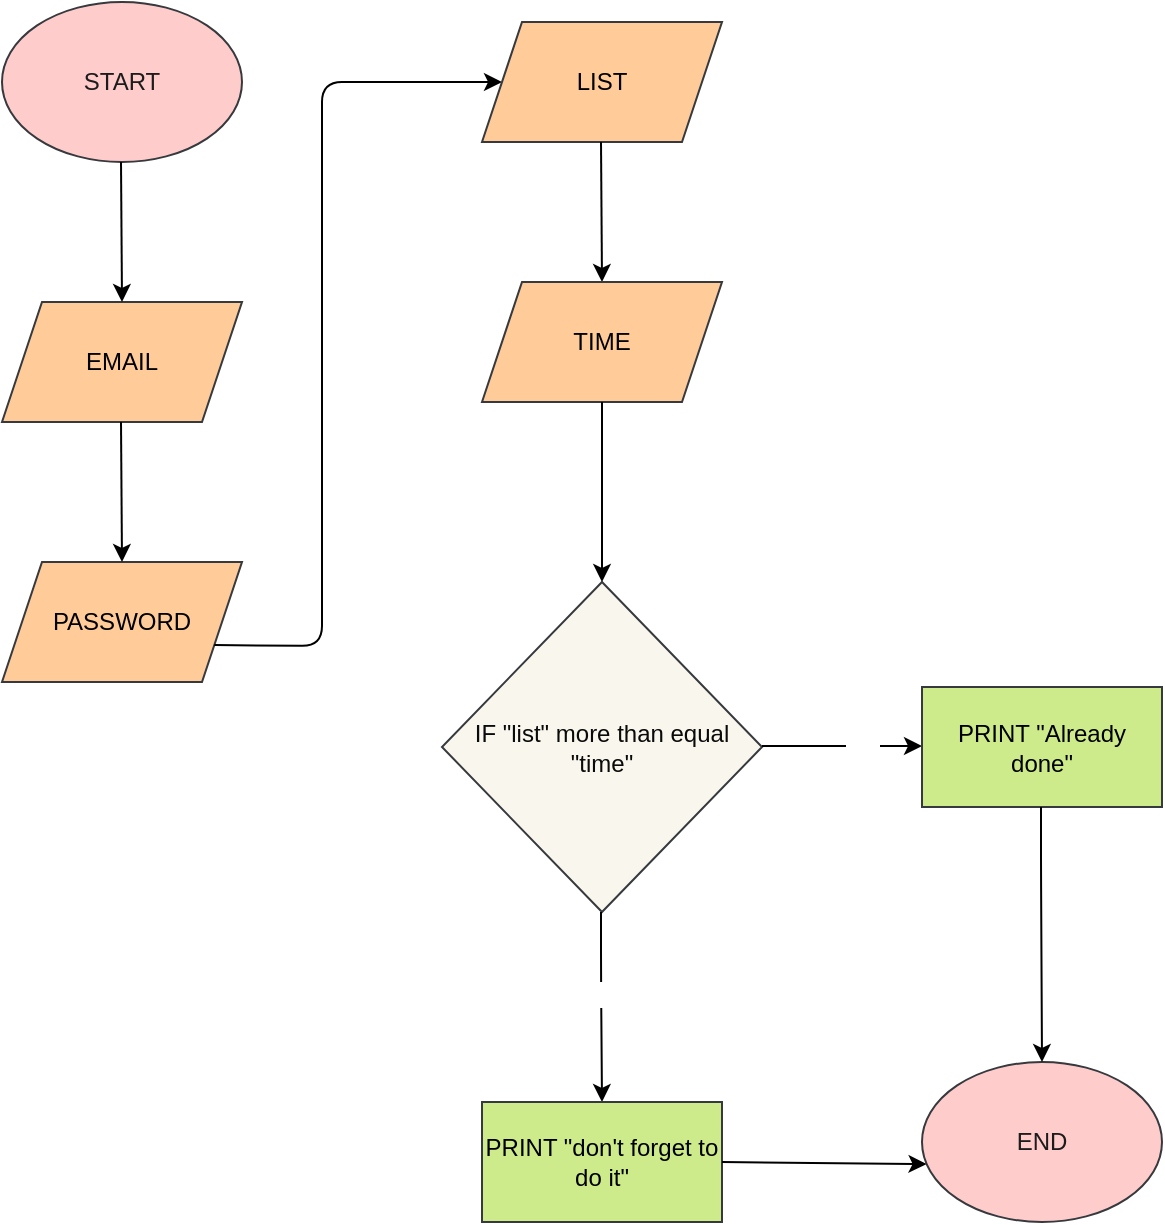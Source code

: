 <mxfile>
    <diagram id="UPJpy0NVCtrC-UT3h_p6" name="Page-1">
        <mxGraphModel dx="857" dy="597" grid="1" gridSize="10" guides="1" tooltips="1" connect="1" arrows="1" fold="1" page="1" pageScale="1" pageWidth="850" pageHeight="1100" math="0" shadow="0">
            <root>
                <mxCell id="0"/>
                <mxCell id="1" parent="0"/>
                <mxCell id="2" value="&lt;font color=&quot;#1c1c1c&quot;&gt;START&lt;/font&gt;" style="ellipse;whiteSpace=wrap;html=1;fillColor=#ffcccc;strokeColor=#36393d;" vertex="1" parent="1">
                    <mxGeometry x="80" y="40" width="120" height="80" as="geometry"/>
                </mxCell>
                <mxCell id="3" value="&lt;font color=&quot;#000000&quot;&gt;EMAIL&lt;/font&gt;" style="shape=parallelogram;perimeter=parallelogramPerimeter;whiteSpace=wrap;html=1;fixedSize=1;fillColor=#ffcc99;strokeColor=#36393d;" vertex="1" parent="1">
                    <mxGeometry x="80" y="190" width="120" height="60" as="geometry"/>
                </mxCell>
                <mxCell id="4" value="" style="endArrow=classic;html=1;fontColor=#1C1C1C;" edge="1" parent="1">
                    <mxGeometry width="50" height="50" relative="1" as="geometry">
                        <mxPoint x="139.5" y="120" as="sourcePoint"/>
                        <mxPoint x="140" y="190" as="targetPoint"/>
                    </mxGeometry>
                </mxCell>
                <mxCell id="5" value="&lt;font color=&quot;#000000&quot;&gt;PASSWORD&lt;/font&gt;" style="shape=parallelogram;perimeter=parallelogramPerimeter;whiteSpace=wrap;html=1;fixedSize=1;fillColor=#ffcc99;strokeColor=#36393d;" vertex="1" parent="1">
                    <mxGeometry x="80" y="320" width="120" height="60" as="geometry"/>
                </mxCell>
                <mxCell id="6" value="" style="endArrow=classic;html=1;fontColor=#1C1C1C;" edge="1" parent="1">
                    <mxGeometry width="50" height="50" relative="1" as="geometry">
                        <mxPoint x="139.5" y="250" as="sourcePoint"/>
                        <mxPoint x="140" y="320" as="targetPoint"/>
                    </mxGeometry>
                </mxCell>
                <mxCell id="7" value="" style="endArrow=classic;html=1;fontColor=#000000;exitX=1;exitY=0.75;exitDx=0;exitDy=0;" edge="1" parent="1" source="5">
                    <mxGeometry width="50" height="50" relative="1" as="geometry">
                        <mxPoint x="240" y="360" as="sourcePoint"/>
                        <mxPoint x="330" y="80" as="targetPoint"/>
                        <Array as="points">
                            <mxPoint x="240" y="362"/>
                            <mxPoint x="240" y="290"/>
                            <mxPoint x="240" y="220"/>
                            <mxPoint x="240" y="80"/>
                            <mxPoint x="300" y="80"/>
                        </Array>
                    </mxGeometry>
                </mxCell>
                <mxCell id="8" value="&lt;font color=&quot;#000000&quot;&gt;LIST&lt;/font&gt;" style="shape=parallelogram;perimeter=parallelogramPerimeter;whiteSpace=wrap;html=1;fixedSize=1;fillColor=#ffcc99;strokeColor=#36393d;" vertex="1" parent="1">
                    <mxGeometry x="320" y="50" width="120" height="60" as="geometry"/>
                </mxCell>
                <mxCell id="9" value="" style="endArrow=classic;html=1;fontColor=#1C1C1C;" edge="1" parent="1">
                    <mxGeometry width="50" height="50" relative="1" as="geometry">
                        <mxPoint x="379.5" y="110" as="sourcePoint"/>
                        <mxPoint x="380" y="180" as="targetPoint"/>
                    </mxGeometry>
                </mxCell>
                <mxCell id="10" value="&lt;font color=&quot;#000000&quot;&gt;TIME&lt;/font&gt;" style="shape=parallelogram;perimeter=parallelogramPerimeter;whiteSpace=wrap;html=1;fixedSize=1;fillColor=#ffcc99;strokeColor=#36393d;" vertex="1" parent="1">
                    <mxGeometry x="320" y="180" width="120" height="60" as="geometry"/>
                </mxCell>
                <mxCell id="13" value="&lt;font color=&quot;#0a0a0a&quot;&gt;IF &quot;list&quot; more than equal &quot;time&quot;&lt;br&gt;&lt;/font&gt;" style="rhombus;whiteSpace=wrap;html=1;fillColor=#f9f7ed;strokeColor=#36393d;" vertex="1" parent="1">
                    <mxGeometry x="300" y="330" width="160" height="165" as="geometry"/>
                </mxCell>
                <mxCell id="15" value="" style="endArrow=classic;html=1;fontColor=#1C1C1C;exitX=0.5;exitY=1;exitDx=0;exitDy=0;" edge="1" parent="1" source="10" target="13">
                    <mxGeometry width="50" height="50" relative="1" as="geometry">
                        <mxPoint x="425" y="209.5" as="sourcePoint"/>
                        <mxPoint x="515" y="209.5" as="targetPoint"/>
                        <Array as="points">
                            <mxPoint x="380" y="270"/>
                        </Array>
                    </mxGeometry>
                </mxCell>
                <mxCell id="21" value="" style="endArrow=classic;html=1;fontColor=#1C1C1C;exitX=0.5;exitY=1;exitDx=0;exitDy=0;entryX=0.5;entryY=0;entryDx=0;entryDy=0;" edge="1" parent="1" target="23">
                    <mxGeometry width="50" height="50" relative="1" as="geometry">
                        <mxPoint x="379.5" y="495" as="sourcePoint"/>
                        <mxPoint x="379.5" y="585" as="targetPoint"/>
                        <Array as="points">
                            <mxPoint x="379.5" y="525"/>
                        </Array>
                    </mxGeometry>
                </mxCell>
                <mxCell id="27" value="&lt;font color=&quot;#ffffff&quot;&gt;YES&lt;/font&gt;" style="edgeLabel;html=1;align=center;verticalAlign=middle;resizable=0;points=[];fontColor=#000000;" vertex="1" connectable="0" parent="21">
                    <mxGeometry x="-0.144" y="-3" relative="1" as="geometry">
                        <mxPoint as="offset"/>
                    </mxGeometry>
                </mxCell>
                <mxCell id="22" value="" style="endArrow=classic;html=1;fontColor=#1C1C1C;exitX=0.5;exitY=1;exitDx=0;exitDy=0;" edge="1" parent="1">
                    <mxGeometry width="50" height="50" relative="1" as="geometry">
                        <mxPoint x="460" y="412" as="sourcePoint"/>
                        <mxPoint x="540" y="412" as="targetPoint"/>
                        <Array as="points">
                            <mxPoint x="500" y="412"/>
                        </Array>
                    </mxGeometry>
                </mxCell>
                <mxCell id="28" value="NO" style="edgeLabel;html=1;align=center;verticalAlign=middle;resizable=0;points=[];fontColor=#FFFFFF;" vertex="1" connectable="0" parent="22">
                    <mxGeometry x="0.25" y="-1" relative="1" as="geometry">
                        <mxPoint as="offset"/>
                    </mxGeometry>
                </mxCell>
                <mxCell id="23" value="&lt;font color=&quot;#000000&quot;&gt;PRINT &quot;don't forget to do it&quot;&lt;/font&gt;" style="rounded=0;whiteSpace=wrap;html=1;fillColor=#cdeb8b;strokeColor=#36393d;" vertex="1" parent="1">
                    <mxGeometry x="320" y="590" width="120" height="60" as="geometry"/>
                </mxCell>
                <mxCell id="26" value="&lt;font color=&quot;#000000&quot;&gt;PRINT &quot;Already done&quot;&lt;/font&gt;" style="rounded=0;whiteSpace=wrap;html=1;fillColor=#cdeb8b;strokeColor=#36393d;" vertex="1" parent="1">
                    <mxGeometry x="540" y="382.5" width="120" height="60" as="geometry"/>
                </mxCell>
                <mxCell id="29" value="&lt;font color=&quot;#1c1c1c&quot;&gt;END&lt;/font&gt;" style="ellipse;whiteSpace=wrap;html=1;fillColor=#ffcccc;strokeColor=#36393d;" vertex="1" parent="1">
                    <mxGeometry x="540" y="570" width="120" height="80" as="geometry"/>
                </mxCell>
                <mxCell id="30" value="" style="endArrow=classic;html=1;fontColor=#1C1C1C;exitX=0.5;exitY=1;exitDx=0;exitDy=0;entryX=0.5;entryY=0;entryDx=0;entryDy=0;" edge="1" parent="1" target="29">
                    <mxGeometry width="50" height="50" relative="1" as="geometry">
                        <mxPoint x="599.5" y="442.5" as="sourcePoint"/>
                        <mxPoint x="599.5" y="532.5" as="targetPoint"/>
                        <Array as="points">
                            <mxPoint x="599.5" y="452.5"/>
                            <mxPoint x="599.5" y="472.5"/>
                        </Array>
                    </mxGeometry>
                </mxCell>
                <mxCell id="32" value="" style="endArrow=classic;html=1;fontColor=#1C1C1C;entryX=0.019;entryY=0.638;entryDx=0;entryDy=0;entryPerimeter=0;" edge="1" parent="1" target="29">
                    <mxGeometry width="50" height="50" relative="1" as="geometry">
                        <mxPoint x="440" y="620" as="sourcePoint"/>
                        <mxPoint x="440.5" y="690" as="targetPoint"/>
                    </mxGeometry>
                </mxCell>
            </root>
        </mxGraphModel>
    </diagram>
</mxfile>